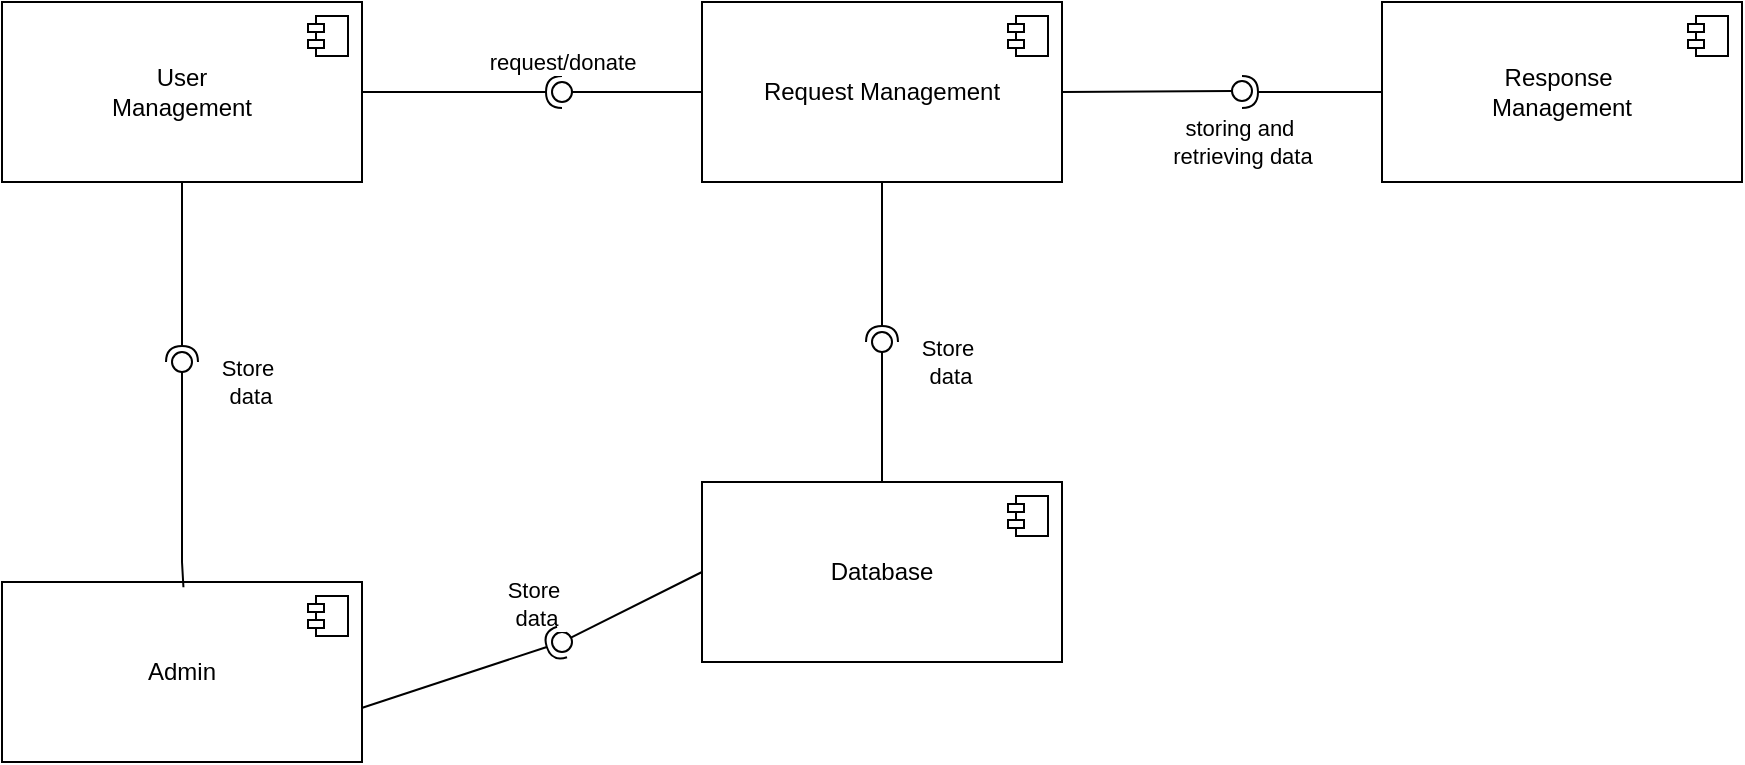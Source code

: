 <mxfile version="25.0.1">
  <diagram name="Page-1" id="lbOhIKWhwcdPpRNCW4DW">
    <mxGraphModel dx="652" dy="316" grid="1" gridSize="10" guides="1" tooltips="1" connect="1" arrows="1" fold="1" page="1" pageScale="1" pageWidth="850" pageHeight="1100" math="0" shadow="0">
      <root>
        <mxCell id="0" />
        <mxCell id="1" parent="0" />
        <mxCell id="3jeVtCWE8oX8Z17kRic9-1" value="User&lt;div&gt;Management&lt;/div&gt;" style="html=1;dropTarget=0;whiteSpace=wrap;" parent="1" vertex="1">
          <mxGeometry x="50" y="180" width="180" height="90" as="geometry" />
        </mxCell>
        <mxCell id="3jeVtCWE8oX8Z17kRic9-2" value="" style="shape=module;jettyWidth=8;jettyHeight=4;" parent="3jeVtCWE8oX8Z17kRic9-1" vertex="1">
          <mxGeometry x="1" width="20" height="20" relative="1" as="geometry">
            <mxPoint x="-27" y="7" as="offset" />
          </mxGeometry>
        </mxCell>
        <mxCell id="3jeVtCWE8oX8Z17kRic9-3" value="Request Management" style="html=1;dropTarget=0;whiteSpace=wrap;" parent="1" vertex="1">
          <mxGeometry x="400" y="180" width="180" height="90" as="geometry" />
        </mxCell>
        <mxCell id="3jeVtCWE8oX8Z17kRic9-4" value="" style="shape=module;jettyWidth=8;jettyHeight=4;" parent="3jeVtCWE8oX8Z17kRic9-3" vertex="1">
          <mxGeometry x="1" width="20" height="20" relative="1" as="geometry">
            <mxPoint x="-27" y="7" as="offset" />
          </mxGeometry>
        </mxCell>
        <mxCell id="3jeVtCWE8oX8Z17kRic9-5" value="Response&amp;nbsp;&lt;div&gt;Management&lt;/div&gt;" style="html=1;dropTarget=0;whiteSpace=wrap;" parent="1" vertex="1">
          <mxGeometry x="740" y="180" width="180" height="90" as="geometry" />
        </mxCell>
        <mxCell id="3jeVtCWE8oX8Z17kRic9-6" value="" style="shape=module;jettyWidth=8;jettyHeight=4;" parent="3jeVtCWE8oX8Z17kRic9-5" vertex="1">
          <mxGeometry x="1" width="20" height="20" relative="1" as="geometry">
            <mxPoint x="-27" y="7" as="offset" />
          </mxGeometry>
        </mxCell>
        <mxCell id="3jeVtCWE8oX8Z17kRic9-9" value="Database" style="html=1;dropTarget=0;whiteSpace=wrap;" parent="1" vertex="1">
          <mxGeometry x="400" y="420" width="180" height="90" as="geometry" />
        </mxCell>
        <mxCell id="3jeVtCWE8oX8Z17kRic9-10" value="" style="shape=module;jettyWidth=8;jettyHeight=4;" parent="3jeVtCWE8oX8Z17kRic9-9" vertex="1">
          <mxGeometry x="1" width="20" height="20" relative="1" as="geometry">
            <mxPoint x="-27" y="7" as="offset" />
          </mxGeometry>
        </mxCell>
        <mxCell id="3jeVtCWE8oX8Z17kRic9-11" value="" style="rounded=0;orthogonalLoop=1;jettySize=auto;html=1;endArrow=halfCircle;endFill=0;endSize=6;strokeWidth=1;sketch=0;exitX=1;exitY=0.5;exitDx=0;exitDy=0;" parent="1" source="3jeVtCWE8oX8Z17kRic9-1" edge="1">
          <mxGeometry relative="1" as="geometry">
            <mxPoint x="480" y="335" as="sourcePoint" />
            <mxPoint x="330" y="225" as="targetPoint" />
          </mxGeometry>
        </mxCell>
        <mxCell id="3jeVtCWE8oX8Z17kRic9-12" value="request/donate" style="rounded=0;orthogonalLoop=1;jettySize=auto;html=1;endArrow=oval;endFill=0;sketch=0;sourcePerimeterSpacing=0;targetPerimeterSpacing=0;endSize=10;exitX=0;exitY=0.5;exitDx=0;exitDy=0;" parent="1" source="3jeVtCWE8oX8Z17kRic9-3" edge="1">
          <mxGeometry x="1" y="-15" relative="1" as="geometry">
            <mxPoint x="440" y="335" as="sourcePoint" />
            <mxPoint x="330" y="225" as="targetPoint" />
            <mxPoint as="offset" />
          </mxGeometry>
        </mxCell>
        <mxCell id="3jeVtCWE8oX8Z17kRic9-13" value="" style="ellipse;whiteSpace=wrap;html=1;align=center;aspect=fixed;fillColor=none;strokeColor=none;resizable=0;perimeter=centerPerimeter;rotatable=0;allowArrows=0;points=[];outlineConnect=1;" parent="1" vertex="1">
          <mxGeometry x="455" y="330" width="10" height="10" as="geometry" />
        </mxCell>
        <mxCell id="3jeVtCWE8oX8Z17kRic9-14" value="storing and&amp;nbsp;&lt;div&gt;retrieving data&lt;/div&gt;" style="rounded=0;orthogonalLoop=1;jettySize=auto;html=1;endArrow=oval;endFill=0;sketch=0;sourcePerimeterSpacing=0;targetPerimeterSpacing=0;endSize=10;exitX=1;exitY=0.5;exitDx=0;exitDy=0;" parent="1" source="3jeVtCWE8oX8Z17kRic9-3" edge="1">
          <mxGeometry x="0.997" y="-25" relative="1" as="geometry">
            <mxPoint x="740" y="224.5" as="sourcePoint" />
            <mxPoint x="670" y="224.5" as="targetPoint" />
            <mxPoint y="1" as="offset" />
          </mxGeometry>
        </mxCell>
        <mxCell id="3jeVtCWE8oX8Z17kRic9-15" value="" style="rounded=0;orthogonalLoop=1;jettySize=auto;html=1;endArrow=halfCircle;endFill=0;endSize=6;strokeWidth=1;sketch=0;exitX=0;exitY=0.5;exitDx=0;exitDy=0;" parent="1" source="3jeVtCWE8oX8Z17kRic9-5" edge="1">
          <mxGeometry relative="1" as="geometry">
            <mxPoint x="580" y="210" as="sourcePoint" />
            <mxPoint x="670" y="225" as="targetPoint" />
          </mxGeometry>
        </mxCell>
        <mxCell id="3jeVtCWE8oX8Z17kRic9-16" value="Store&amp;nbsp;&lt;div&gt;data&lt;/div&gt;" style="rounded=0;orthogonalLoop=1;jettySize=auto;html=1;endArrow=oval;endFill=0;sketch=0;sourcePerimeterSpacing=0;targetPerimeterSpacing=0;endSize=10;exitX=0.5;exitY=0;exitDx=0;exitDy=0;" parent="1" source="3jeVtCWE8oX8Z17kRic9-9" edge="1">
          <mxGeometry x="1" y="-32" relative="1" as="geometry">
            <mxPoint x="530" y="270" as="sourcePoint" />
            <mxPoint x="490" y="350" as="targetPoint" />
            <mxPoint x="2" y="10" as="offset" />
          </mxGeometry>
        </mxCell>
        <mxCell id="3jeVtCWE8oX8Z17kRic9-17" value="" style="rounded=0;orthogonalLoop=1;jettySize=auto;html=1;endArrow=halfCircle;endFill=0;endSize=6;strokeWidth=1;sketch=0;exitX=0.5;exitY=1;exitDx=0;exitDy=0;" parent="1" source="3jeVtCWE8oX8Z17kRic9-3" edge="1">
          <mxGeometry relative="1" as="geometry">
            <mxPoint x="390" y="380" as="sourcePoint" />
            <mxPoint x="490" y="350" as="targetPoint" />
          </mxGeometry>
        </mxCell>
        <mxCell id="TFU_T7MmVNOrq4oU7fok-1" value="Admin" style="html=1;dropTarget=0;whiteSpace=wrap;" vertex="1" parent="1">
          <mxGeometry x="50" y="470" width="180" height="90" as="geometry" />
        </mxCell>
        <mxCell id="TFU_T7MmVNOrq4oU7fok-2" value="" style="shape=module;jettyWidth=8;jettyHeight=4;" vertex="1" parent="TFU_T7MmVNOrq4oU7fok-1">
          <mxGeometry x="1" width="20" height="20" relative="1" as="geometry">
            <mxPoint x="-27" y="7" as="offset" />
          </mxGeometry>
        </mxCell>
        <mxCell id="TFU_T7MmVNOrq4oU7fok-3" value="" style="rounded=0;orthogonalLoop=1;jettySize=auto;html=1;endArrow=halfCircle;endFill=0;endSize=6;strokeWidth=1;sketch=0;exitX=0.5;exitY=1;exitDx=0;exitDy=0;" edge="1" parent="1" source="3jeVtCWE8oX8Z17kRic9-1">
          <mxGeometry relative="1" as="geometry">
            <mxPoint x="360" y="330" as="sourcePoint" />
            <mxPoint x="140" y="360" as="targetPoint" />
          </mxGeometry>
        </mxCell>
        <mxCell id="TFU_T7MmVNOrq4oU7fok-4" value="Store&amp;nbsp;&lt;div&gt;data&lt;/div&gt;" style="rounded=0;orthogonalLoop=1;jettySize=auto;html=1;endArrow=oval;endFill=0;sketch=0;sourcePerimeterSpacing=0;targetPerimeterSpacing=0;endSize=10;exitX=0.504;exitY=0.029;exitDx=0;exitDy=0;exitPerimeter=0;" edge="1" parent="1" source="TFU_T7MmVNOrq4oU7fok-1">
          <mxGeometry x="1" y="-32" relative="1" as="geometry">
            <mxPoint x="310" y="370" as="sourcePoint" />
            <mxPoint x="140" y="360" as="targetPoint" />
            <mxPoint x="2" y="10" as="offset" />
            <Array as="points">
              <mxPoint x="140" y="460" />
            </Array>
          </mxGeometry>
        </mxCell>
        <mxCell id="TFU_T7MmVNOrq4oU7fok-5" value="Store&amp;nbsp;&lt;div&gt;data&lt;/div&gt;" style="rounded=0;orthogonalLoop=1;jettySize=auto;html=1;endArrow=oval;endFill=0;sketch=0;sourcePerimeterSpacing=0;targetPerimeterSpacing=0;endSize=10;exitX=0;exitY=0.5;exitDx=0;exitDy=0;" edge="1" parent="1" source="3jeVtCWE8oX8Z17kRic9-9">
          <mxGeometry x="1" y="-32" relative="1" as="geometry">
            <mxPoint x="370" y="410" as="sourcePoint" />
            <mxPoint x="330" y="500" as="targetPoint" />
            <mxPoint x="2" y="10" as="offset" />
          </mxGeometry>
        </mxCell>
        <mxCell id="TFU_T7MmVNOrq4oU7fok-6" value="" style="rounded=0;orthogonalLoop=1;jettySize=auto;html=1;endArrow=halfCircle;endFill=0;endSize=6;strokeWidth=1;sketch=0;exitX=1.001;exitY=0.699;exitDx=0;exitDy=0;exitPerimeter=0;" edge="1" parent="1" source="TFU_T7MmVNOrq4oU7fok-1">
          <mxGeometry relative="1" as="geometry">
            <mxPoint x="360" y="320" as="sourcePoint" />
            <mxPoint x="330" y="500" as="targetPoint" />
          </mxGeometry>
        </mxCell>
      </root>
    </mxGraphModel>
  </diagram>
</mxfile>
